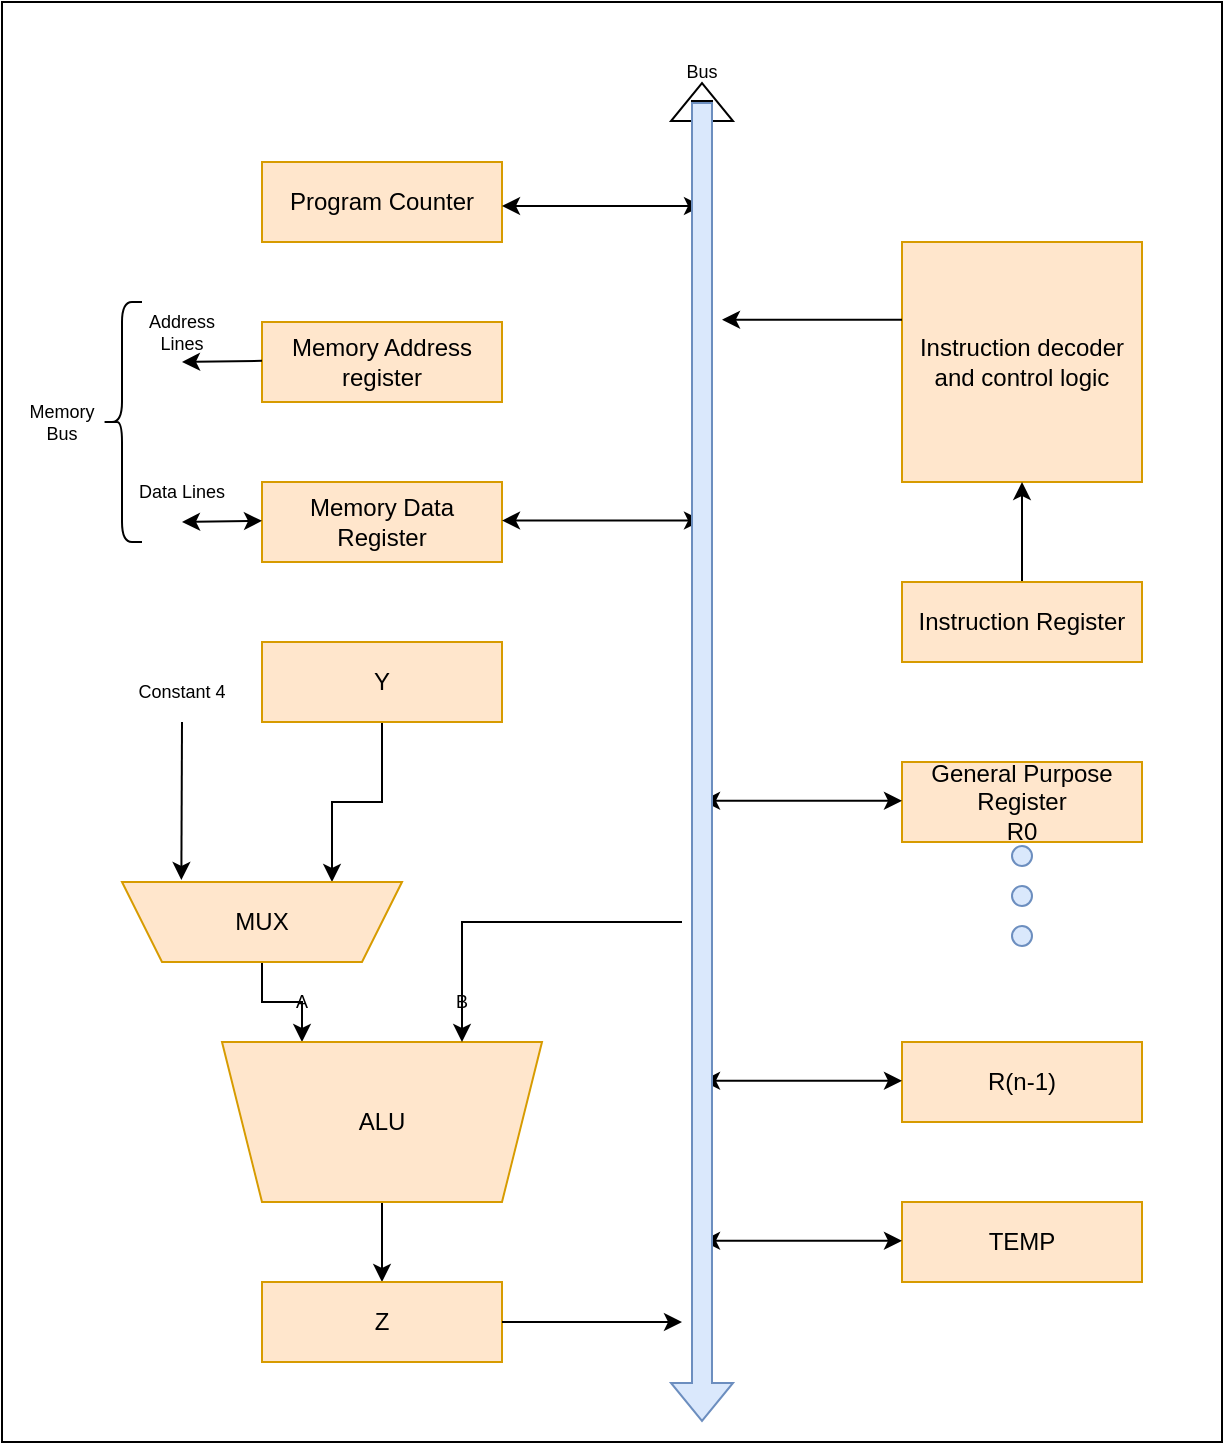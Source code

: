 <mxfile version="20.5.3" type="github">
  <diagram id="jI7hVdCSukzOemFauxM4" name="Page-1">
    <mxGraphModel dx="1085" dy="590" grid="1" gridSize="10" guides="1" tooltips="1" connect="1" arrows="1" fold="1" page="1" pageScale="1" pageWidth="1100" pageHeight="850" math="0" shadow="0">
      <root>
        <mxCell id="0" />
        <mxCell id="1" parent="0" />
        <mxCell id="HdESObEHxrQG4koStMaI-65" value="" style="rounded=0;whiteSpace=wrap;html=1;fontSize=12;" vertex="1" parent="1">
          <mxGeometry x="190" y="40" width="610" height="720" as="geometry" />
        </mxCell>
        <mxCell id="HdESObEHxrQG4koStMaI-22" value="Program Counter" style="rounded=0;whiteSpace=wrap;html=1;fontSize=12;fillColor=#ffe6cc;strokeColor=#d79b00;" vertex="1" parent="1">
          <mxGeometry x="320" y="120" width="120" height="40" as="geometry" />
        </mxCell>
        <mxCell id="HdESObEHxrQG4koStMaI-23" value="Memory Address register" style="rounded=0;whiteSpace=wrap;html=1;fontSize=12;fillColor=#ffe6cc;strokeColor=#d79b00;" vertex="1" parent="1">
          <mxGeometry x="320" y="200" width="120" height="40" as="geometry" />
        </mxCell>
        <mxCell id="HdESObEHxrQG4koStMaI-24" value="Memory Data Register " style="rounded=0;whiteSpace=wrap;html=1;fontSize=12;fillColor=#ffe6cc;strokeColor=#d79b00;" vertex="1" parent="1">
          <mxGeometry x="320" y="280" width="120" height="40" as="geometry" />
        </mxCell>
        <mxCell id="HdESObEHxrQG4koStMaI-47" style="edgeStyle=orthogonalEdgeStyle;rounded=0;orthogonalLoop=1;jettySize=auto;html=1;exitX=0.5;exitY=1;exitDx=0;exitDy=0;entryX=0.25;entryY=1;entryDx=0;entryDy=0;fontSize=9;" edge="1" parent="1" source="HdESObEHxrQG4koStMaI-25" target="HdESObEHxrQG4koStMaI-26">
          <mxGeometry relative="1" as="geometry" />
        </mxCell>
        <mxCell id="HdESObEHxrQG4koStMaI-25" value="Y" style="rounded=0;whiteSpace=wrap;html=1;fontSize=12;fillColor=#ffe6cc;strokeColor=#d79b00;" vertex="1" parent="1">
          <mxGeometry x="320" y="360" width="120" height="40" as="geometry" />
        </mxCell>
        <mxCell id="HdESObEHxrQG4koStMaI-48" style="edgeStyle=orthogonalEdgeStyle;rounded=0;orthogonalLoop=1;jettySize=auto;html=1;entryX=0.75;entryY=1;entryDx=0;entryDy=0;fontSize=9;" edge="1" parent="1" source="HdESObEHxrQG4koStMaI-26" target="HdESObEHxrQG4koStMaI-27">
          <mxGeometry relative="1" as="geometry" />
        </mxCell>
        <mxCell id="HdESObEHxrQG4koStMaI-26" value="" style="shape=trapezoid;perimeter=trapezoidPerimeter;whiteSpace=wrap;html=1;fixedSize=1;fontSize=9;rotation=-180;fillColor=#ffe6cc;strokeColor=#d79b00;" vertex="1" parent="1">
          <mxGeometry x="250" y="480" width="140" height="40" as="geometry" />
        </mxCell>
        <mxCell id="HdESObEHxrQG4koStMaI-49" style="edgeStyle=orthogonalEdgeStyle;rounded=0;orthogonalLoop=1;jettySize=auto;html=1;exitX=0.5;exitY=0;exitDx=0;exitDy=0;fontSize=9;" edge="1" parent="1" source="HdESObEHxrQG4koStMaI-27" target="HdESObEHxrQG4koStMaI-28">
          <mxGeometry relative="1" as="geometry" />
        </mxCell>
        <mxCell id="HdESObEHxrQG4koStMaI-27" value="" style="shape=trapezoid;perimeter=trapezoidPerimeter;whiteSpace=wrap;html=1;fixedSize=1;fontSize=9;rotation=-180;fillColor=#ffe6cc;strokeColor=#d79b00;" vertex="1" parent="1">
          <mxGeometry x="300" y="560" width="160" height="80" as="geometry" />
        </mxCell>
        <mxCell id="HdESObEHxrQG4koStMaI-28" value="Z" style="rounded=0;whiteSpace=wrap;html=1;fontSize=12;fillColor=#ffe6cc;strokeColor=#d79b00;" vertex="1" parent="1">
          <mxGeometry x="320" y="680" width="120" height="40" as="geometry" />
        </mxCell>
        <mxCell id="HdESObEHxrQG4koStMaI-29" value="Instruction decoder and control logic" style="whiteSpace=wrap;html=1;aspect=fixed;fontSize=12;fillColor=#ffe6cc;strokeColor=#d79b00;" vertex="1" parent="1">
          <mxGeometry x="640" y="160" width="120" height="120" as="geometry" />
        </mxCell>
        <mxCell id="HdESObEHxrQG4koStMaI-45" style="edgeStyle=orthogonalEdgeStyle;rounded=0;orthogonalLoop=1;jettySize=auto;html=1;exitX=0.5;exitY=0;exitDx=0;exitDy=0;entryX=0.5;entryY=1;entryDx=0;entryDy=0;fontSize=9;" edge="1" parent="1" source="HdESObEHxrQG4koStMaI-30" target="HdESObEHxrQG4koStMaI-29">
          <mxGeometry relative="1" as="geometry" />
        </mxCell>
        <mxCell id="HdESObEHxrQG4koStMaI-30" value="Instruction Register" style="rounded=0;whiteSpace=wrap;html=1;fontSize=12;fillColor=#ffe6cc;strokeColor=#d79b00;" vertex="1" parent="1">
          <mxGeometry x="640" y="330" width="120" height="40" as="geometry" />
        </mxCell>
        <mxCell id="HdESObEHxrQG4koStMaI-31" value="&lt;div style=&quot;font-size: 12px;&quot;&gt;General Purpose Register&lt;/div&gt;&lt;div style=&quot;font-size: 12px;&quot;&gt;R0&lt;br style=&quot;font-size: 12px;&quot;&gt;&lt;/div&gt;" style="rounded=0;whiteSpace=wrap;html=1;fontSize=12;fillColor=#ffe6cc;strokeColor=#d79b00;" vertex="1" parent="1">
          <mxGeometry x="640" y="420" width="120" height="40" as="geometry" />
        </mxCell>
        <mxCell id="HdESObEHxrQG4koStMaI-32" value="R(n-1)" style="rounded=0;whiteSpace=wrap;html=1;fontSize=12;fillColor=#ffe6cc;strokeColor=#d79b00;" vertex="1" parent="1">
          <mxGeometry x="640" y="560" width="120" height="40" as="geometry" />
        </mxCell>
        <mxCell id="HdESObEHxrQG4koStMaI-33" value="ALU" style="text;html=1;align=center;verticalAlign=middle;whiteSpace=wrap;rounded=0;fontSize=12;" vertex="1" parent="1">
          <mxGeometry x="350" y="585" width="60" height="30" as="geometry" />
        </mxCell>
        <mxCell id="HdESObEHxrQG4koStMaI-34" value="MUX" style="text;html=1;align=center;verticalAlign=middle;whiteSpace=wrap;rounded=0;fontSize=12;" vertex="1" parent="1">
          <mxGeometry x="290" y="485" width="60" height="30" as="geometry" />
        </mxCell>
        <mxCell id="HdESObEHxrQG4koStMaI-35" value="" style="shape=flexArrow;endArrow=classic;startArrow=none;html=1;rounded=0;fontSize=9;" edge="1" parent="1" source="HdESObEHxrQG4koStMaI-50">
          <mxGeometry width="100" height="100" relative="1" as="geometry">
            <mxPoint x="540" y="750" as="sourcePoint" />
            <mxPoint x="540" y="80" as="targetPoint" />
          </mxGeometry>
        </mxCell>
        <mxCell id="HdESObEHxrQG4koStMaI-36" value="" style="endArrow=classic;startArrow=classic;html=1;rounded=0;fontSize=9;" edge="1" parent="1">
          <mxGeometry width="50" height="50" relative="1" as="geometry">
            <mxPoint x="440" y="142" as="sourcePoint" />
            <mxPoint x="540" y="142" as="targetPoint" />
          </mxGeometry>
        </mxCell>
        <mxCell id="HdESObEHxrQG4koStMaI-37" value="" style="endArrow=classic;startArrow=classic;html=1;rounded=0;fontSize=9;exitX=0.5;exitY=1;exitDx=0;exitDy=0;" edge="1" parent="1" source="HdESObEHxrQG4koStMaI-53">
          <mxGeometry width="50" height="50" relative="1" as="geometry">
            <mxPoint x="220" y="299.41" as="sourcePoint" />
            <mxPoint x="320" y="299.41" as="targetPoint" />
          </mxGeometry>
        </mxCell>
        <mxCell id="HdESObEHxrQG4koStMaI-38" value="" style="endArrow=classic;startArrow=classic;html=1;rounded=0;fontSize=9;" edge="1" parent="1">
          <mxGeometry width="50" height="50" relative="1" as="geometry">
            <mxPoint x="440" y="299.29" as="sourcePoint" />
            <mxPoint x="540" y="299.29" as="targetPoint" />
          </mxGeometry>
        </mxCell>
        <mxCell id="HdESObEHxrQG4koStMaI-39" value="TEMP" style="rounded=0;whiteSpace=wrap;html=1;fontSize=12;fillColor=#ffe6cc;strokeColor=#d79b00;" vertex="1" parent="1">
          <mxGeometry x="640" y="640" width="120" height="40" as="geometry" />
        </mxCell>
        <mxCell id="HdESObEHxrQG4koStMaI-40" value="" style="endArrow=classic;startArrow=classic;html=1;rounded=0;fontSize=9;" edge="1" parent="1">
          <mxGeometry width="50" height="50" relative="1" as="geometry">
            <mxPoint x="540" y="439.41" as="sourcePoint" />
            <mxPoint x="640" y="439.41" as="targetPoint" />
          </mxGeometry>
        </mxCell>
        <mxCell id="HdESObEHxrQG4koStMaI-41" value="" style="endArrow=classic;startArrow=classic;html=1;rounded=0;fontSize=9;" edge="1" parent="1">
          <mxGeometry width="50" height="50" relative="1" as="geometry">
            <mxPoint x="540" y="579.41" as="sourcePoint" />
            <mxPoint x="640" y="579.41" as="targetPoint" />
          </mxGeometry>
        </mxCell>
        <mxCell id="HdESObEHxrQG4koStMaI-42" value="" style="endArrow=classic;startArrow=classic;html=1;rounded=0;fontSize=9;" edge="1" parent="1">
          <mxGeometry width="50" height="50" relative="1" as="geometry">
            <mxPoint x="540" y="659.41" as="sourcePoint" />
            <mxPoint x="640" y="659.41" as="targetPoint" />
          </mxGeometry>
        </mxCell>
        <mxCell id="HdESObEHxrQG4koStMaI-43" value="" style="endArrow=classic;html=1;rounded=0;fontSize=9;" edge="1" parent="1">
          <mxGeometry width="50" height="50" relative="1" as="geometry">
            <mxPoint x="440" y="700" as="sourcePoint" />
            <mxPoint x="530" y="700" as="targetPoint" />
          </mxGeometry>
        </mxCell>
        <mxCell id="HdESObEHxrQG4koStMaI-44" value="" style="endArrow=classic;html=1;rounded=0;fontSize=9;" edge="1" parent="1">
          <mxGeometry width="50" height="50" relative="1" as="geometry">
            <mxPoint x="640" y="198.82" as="sourcePoint" />
            <mxPoint x="550" y="198.82" as="targetPoint" />
          </mxGeometry>
        </mxCell>
        <mxCell id="HdESObEHxrQG4koStMaI-46" value="" style="endArrow=classic;html=1;rounded=0;fontSize=9;entryX=0.5;entryY=1;entryDx=0;entryDy=0;" edge="1" parent="1" target="HdESObEHxrQG4koStMaI-52">
          <mxGeometry width="50" height="50" relative="1" as="geometry">
            <mxPoint x="320" y="219.41" as="sourcePoint" />
            <mxPoint x="230" y="219.41" as="targetPoint" />
          </mxGeometry>
        </mxCell>
        <mxCell id="HdESObEHxrQG4koStMaI-50" value="Bus" style="text;html=1;strokeColor=none;fillColor=none;align=center;verticalAlign=middle;whiteSpace=wrap;rounded=0;fontSize=9;" vertex="1" parent="1">
          <mxGeometry x="510" y="60" width="60" height="30" as="geometry" />
        </mxCell>
        <mxCell id="HdESObEHxrQG4koStMaI-51" value="" style="shape=flexArrow;endArrow=none;startArrow=classic;html=1;rounded=0;fontSize=9;fillColor=#dae8fc;strokeColor=#6c8ebf;" edge="1" parent="1" target="HdESObEHxrQG4koStMaI-50">
          <mxGeometry width="100" height="100" relative="1" as="geometry">
            <mxPoint x="540" y="750" as="sourcePoint" />
            <mxPoint x="540" y="80" as="targetPoint" />
          </mxGeometry>
        </mxCell>
        <mxCell id="HdESObEHxrQG4koStMaI-52" value="Address Lines" style="text;html=1;strokeColor=none;fillColor=none;align=center;verticalAlign=middle;whiteSpace=wrap;rounded=0;fontSize=9;" vertex="1" parent="1">
          <mxGeometry x="260" y="190" width="40" height="30" as="geometry" />
        </mxCell>
        <mxCell id="HdESObEHxrQG4koStMaI-53" value="Data Lines" style="text;html=1;strokeColor=none;fillColor=none;align=center;verticalAlign=middle;whiteSpace=wrap;rounded=0;fontSize=9;" vertex="1" parent="1">
          <mxGeometry x="250" y="270" width="60" height="30" as="geometry" />
        </mxCell>
        <mxCell id="HdESObEHxrQG4koStMaI-56" value="" style="endArrow=classic;html=1;rounded=0;fontSize=9;entryX=0.788;entryY=1.025;entryDx=0;entryDy=0;entryPerimeter=0;" edge="1" parent="1" target="HdESObEHxrQG4koStMaI-26">
          <mxGeometry width="50" height="50" relative="1" as="geometry">
            <mxPoint x="280" y="400" as="sourcePoint" />
            <mxPoint x="270" y="320" as="targetPoint" />
          </mxGeometry>
        </mxCell>
        <mxCell id="HdESObEHxrQG4koStMaI-57" value="Constant 4" style="text;html=1;strokeColor=none;fillColor=none;align=center;verticalAlign=middle;whiteSpace=wrap;rounded=0;fontSize=9;" vertex="1" parent="1">
          <mxGeometry x="250" y="370" width="60" height="30" as="geometry" />
        </mxCell>
        <mxCell id="HdESObEHxrQG4koStMaI-58" value="" style="endArrow=classic;html=1;rounded=0;fontSize=9;entryX=0.25;entryY=1;entryDx=0;entryDy=0;" edge="1" parent="1" target="HdESObEHxrQG4koStMaI-27">
          <mxGeometry width="50" height="50" relative="1" as="geometry">
            <mxPoint x="530" y="500" as="sourcePoint" />
            <mxPoint x="470" y="520" as="targetPoint" />
            <Array as="points">
              <mxPoint x="420" y="500" />
            </Array>
          </mxGeometry>
        </mxCell>
        <mxCell id="HdESObEHxrQG4koStMaI-59" value="A" style="text;html=1;strokeColor=none;fillColor=none;align=center;verticalAlign=middle;whiteSpace=wrap;rounded=0;fontSize=9;" vertex="1" parent="1">
          <mxGeometry x="310" y="525" width="60" height="30" as="geometry" />
        </mxCell>
        <mxCell id="HdESObEHxrQG4koStMaI-60" value="B" style="text;html=1;strokeColor=none;fillColor=none;align=center;verticalAlign=middle;whiteSpace=wrap;rounded=0;fontSize=9;" vertex="1" parent="1">
          <mxGeometry x="390" y="525" width="60" height="30" as="geometry" />
        </mxCell>
        <mxCell id="HdESObEHxrQG4koStMaI-61" value="" style="ellipse;whiteSpace=wrap;html=1;aspect=fixed;fontSize=9;fillColor=#dae8fc;strokeColor=#6c8ebf;" vertex="1" parent="1">
          <mxGeometry x="695" y="462" width="10" height="10" as="geometry" />
        </mxCell>
        <mxCell id="HdESObEHxrQG4koStMaI-62" value="" style="ellipse;whiteSpace=wrap;html=1;aspect=fixed;fontSize=9;fillColor=#dae8fc;strokeColor=#6c8ebf;" vertex="1" parent="1">
          <mxGeometry x="695" y="482" width="10" height="10" as="geometry" />
        </mxCell>
        <mxCell id="HdESObEHxrQG4koStMaI-63" value="" style="ellipse;whiteSpace=wrap;html=1;aspect=fixed;fontSize=9;fillColor=#dae8fc;strokeColor=#6c8ebf;" vertex="1" parent="1">
          <mxGeometry x="695" y="502" width="10" height="10" as="geometry" />
        </mxCell>
        <mxCell id="HdESObEHxrQG4koStMaI-66" value="" style="shape=curlyBracket;whiteSpace=wrap;html=1;rounded=1;labelPosition=left;verticalLabelPosition=middle;align=right;verticalAlign=middle;fontSize=12;" vertex="1" parent="1">
          <mxGeometry x="240" y="190" width="20" height="120" as="geometry" />
        </mxCell>
        <mxCell id="HdESObEHxrQG4koStMaI-67" value="&lt;div&gt;Memory &lt;br&gt;&lt;/div&gt;&lt;div&gt;Bus&lt;br&gt;&lt;/div&gt;" style="text;html=1;strokeColor=none;fillColor=none;align=center;verticalAlign=middle;whiteSpace=wrap;rounded=0;fontSize=9;" vertex="1" parent="1">
          <mxGeometry x="200" y="235" width="40" height="30" as="geometry" />
        </mxCell>
      </root>
    </mxGraphModel>
  </diagram>
</mxfile>
